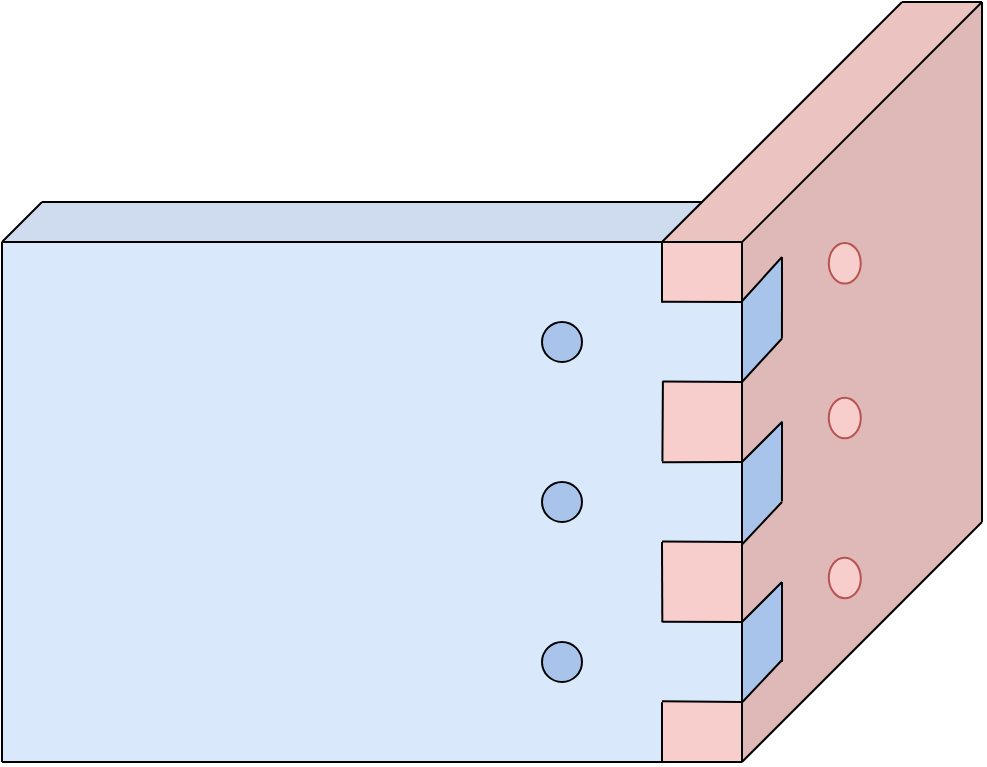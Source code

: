 <mxfile version="24.7.17" pages="3">
  <diagram name="Gesteckte Seiten" id="jSl-4Mq9sxYvDSC_SoyZ">
    <mxGraphModel dx="2037" dy="757" grid="1" gridSize="10" guides="1" tooltips="1" connect="1" arrows="1" fold="1" page="1" pageScale="1" pageWidth="1169" pageHeight="827" math="0" shadow="0">
      <root>
        <mxCell id="0" />
        <mxCell id="1" parent="0" />
        <mxCell id="Y5N6q6g7pHVYD4ZTRwSb-2" value="" style="shape=cube;whiteSpace=wrap;html=1;boundedLbl=1;backgroundOutline=1;darkOpacity=0.05;darkOpacity2=0.1;size=20;flipV=0;flipH=1;strokeColor=none;fillColor=#dae8fc;" vertex="1" parent="1">
          <mxGeometry x="200" y="200" width="360" height="280" as="geometry" />
        </mxCell>
        <mxCell id="Y5N6q6g7pHVYD4ZTRwSb-3" value="" style="shape=cube;whiteSpace=wrap;html=1;boundedLbl=1;backgroundOutline=1;darkOpacity=0.05;darkOpacity2=0.1;size=120;flipV=0;flipH=1;strokeColor=none;fillColor=#f8cecc;" vertex="1" parent="1">
          <mxGeometry x="530" y="100" width="160" height="380" as="geometry" />
        </mxCell>
        <mxCell id="Y5N6q6g7pHVYD4ZTRwSb-4" value="" style="rounded=0;whiteSpace=wrap;html=1;fillColor=#dae8fc;strokeColor=none;" vertex="1" parent="1">
          <mxGeometry x="520" y="250" width="50" height="40" as="geometry" />
        </mxCell>
        <mxCell id="Y5N6q6g7pHVYD4ZTRwSb-5" value="" style="rounded=0;whiteSpace=wrap;html=1;fillColor=#dae8fc;strokeColor=none;" vertex="1" parent="1">
          <mxGeometry x="520" y="330" width="50" height="40" as="geometry" />
        </mxCell>
        <mxCell id="Y5N6q6g7pHVYD4ZTRwSb-6" value="" style="rounded=0;whiteSpace=wrap;html=1;fillColor=#dae8fc;strokeColor=none;" vertex="1" parent="1">
          <mxGeometry x="520" y="410" width="50" height="40" as="geometry" />
        </mxCell>
        <mxCell id="Y5N6q6g7pHVYD4ZTRwSb-7" value="" style="shape=parallelogram;perimeter=parallelogramPerimeter;whiteSpace=wrap;html=1;fixedSize=1;size=22.5;rotation=-90;flipV=1;fillColor=#A9C4EB;strokeColor=none;" vertex="1" parent="1">
          <mxGeometry x="548.75" y="248.75" width="62.5" height="20" as="geometry" />
        </mxCell>
        <mxCell id="Y5N6q6g7pHVYD4ZTRwSb-8" value="" style="shape=parallelogram;perimeter=parallelogramPerimeter;whiteSpace=wrap;html=1;fixedSize=1;size=22.5;rotation=-90;flipV=1;fillColor=#A9C4EB;strokeColor=none;" vertex="1" parent="1">
          <mxGeometry x="548.75" y="330" width="62.5" height="20" as="geometry" />
        </mxCell>
        <mxCell id="Y5N6q6g7pHVYD4ZTRwSb-9" value="" style="shape=parallelogram;perimeter=parallelogramPerimeter;whiteSpace=wrap;html=1;fixedSize=1;size=22.5;rotation=-90;flipV=1;fillColor=#A9C4EB;strokeColor=none;" vertex="1" parent="1">
          <mxGeometry x="548.75" y="410" width="62.5" height="20" as="geometry" />
        </mxCell>
        <mxCell id="Y5N6q6g7pHVYD4ZTRwSb-11" value="" style="endArrow=none;html=1;rounded=0;entryX=0;entryY=0;entryDx=360;entryDy=20;entryPerimeter=0;exitX=1;exitY=1;exitDx=0;exitDy=0;exitPerimeter=0;" edge="1" parent="1" source="Y5N6q6g7pHVYD4ZTRwSb-2" target="Y5N6q6g7pHVYD4ZTRwSb-2">
          <mxGeometry width="50" height="50" relative="1" as="geometry">
            <mxPoint x="210" y="270" as="sourcePoint" />
            <mxPoint x="260" y="220" as="targetPoint" />
          </mxGeometry>
        </mxCell>
        <mxCell id="Y5N6q6g7pHVYD4ZTRwSb-12" value="" style="endArrow=none;html=1;rounded=0;entryX=0;entryY=0;entryDx=360;entryDy=20;entryPerimeter=0;exitX=0;exitY=0;exitDx=340;exitDy=0;exitPerimeter=0;" edge="1" parent="1" source="Y5N6q6g7pHVYD4ZTRwSb-2" target="Y5N6q6g7pHVYD4ZTRwSb-2">
          <mxGeometry width="50" height="50" relative="1" as="geometry">
            <mxPoint x="210" y="490" as="sourcePoint" />
            <mxPoint x="210" y="230" as="targetPoint" />
          </mxGeometry>
        </mxCell>
        <mxCell id="Y5N6q6g7pHVYD4ZTRwSb-13" value="" style="endArrow=none;html=1;rounded=0;exitX=0;exitY=0;exitDx=340;exitDy=0;exitPerimeter=0;" edge="1" parent="1" source="Y5N6q6g7pHVYD4ZTRwSb-2">
          <mxGeometry width="50" height="50" relative="1" as="geometry">
            <mxPoint x="230" y="210" as="sourcePoint" />
            <mxPoint x="550" y="200" as="targetPoint" />
          </mxGeometry>
        </mxCell>
        <mxCell id="Y5N6q6g7pHVYD4ZTRwSb-14" value="" style="endArrow=none;html=1;rounded=0;entryX=0;entryY=0;entryDx=160;entryDy=120;entryPerimeter=0;exitX=0;exitY=0;exitDx=40;exitDy=0;exitPerimeter=0;" edge="1" parent="1" source="Y5N6q6g7pHVYD4ZTRwSb-3" target="Y5N6q6g7pHVYD4ZTRwSb-3">
          <mxGeometry width="50" height="50" relative="1" as="geometry">
            <mxPoint x="230" y="210" as="sourcePoint" />
            <mxPoint x="566" y="210" as="targetPoint" />
          </mxGeometry>
        </mxCell>
        <mxCell id="Y5N6q6g7pHVYD4ZTRwSb-15" value="" style="endArrow=none;html=1;rounded=0;entryX=0;entryY=0;entryDx=0;entryDy=0;entryPerimeter=0;exitX=0;exitY=0;exitDx=40;exitDy=0;exitPerimeter=0;" edge="1" parent="1" source="Y5N6q6g7pHVYD4ZTRwSb-3" target="Y5N6q6g7pHVYD4ZTRwSb-3">
          <mxGeometry width="50" height="50" relative="1" as="geometry">
            <mxPoint x="660" y="110" as="sourcePoint" />
            <mxPoint x="540" y="230" as="targetPoint" />
          </mxGeometry>
        </mxCell>
        <mxCell id="Y5N6q6g7pHVYD4ZTRwSb-16" value="" style="endArrow=none;html=1;rounded=0;entryX=0;entryY=0;entryDx=0;entryDy=0;entryPerimeter=0;exitX=0;exitY=0;exitDx=0;exitDy=260;exitPerimeter=0;" edge="1" parent="1" source="Y5N6q6g7pHVYD4ZTRwSb-3" target="Y5N6q6g7pHVYD4ZTRwSb-3">
          <mxGeometry width="50" height="50" relative="1" as="geometry">
            <mxPoint x="660" y="110" as="sourcePoint" />
            <mxPoint x="700" y="110" as="targetPoint" />
          </mxGeometry>
        </mxCell>
        <mxCell id="Y5N6q6g7pHVYD4ZTRwSb-17" value="" style="endArrow=none;html=1;rounded=0;entryX=0;entryY=0;entryDx=120;entryDy=380;entryPerimeter=0;exitX=0;exitY=0;exitDx=0;exitDy=260;exitPerimeter=0;" edge="1" parent="1" source="Y5N6q6g7pHVYD4ZTRwSb-3" target="Y5N6q6g7pHVYD4ZTRwSb-3">
          <mxGeometry width="50" height="50" relative="1" as="geometry">
            <mxPoint x="700" y="370" as="sourcePoint" />
            <mxPoint x="700" y="110" as="targetPoint" />
          </mxGeometry>
        </mxCell>
        <mxCell id="Y5N6q6g7pHVYD4ZTRwSb-18" value="" style="endArrow=none;html=1;rounded=0;entryX=0;entryY=0;entryDx=120;entryDy=380;entryPerimeter=0;" edge="1" parent="1" target="Y5N6q6g7pHVYD4ZTRwSb-3">
          <mxGeometry width="50" height="50" relative="1" as="geometry">
            <mxPoint x="200" y="480" as="sourcePoint" />
            <mxPoint x="580" y="490" as="targetPoint" />
          </mxGeometry>
        </mxCell>
        <mxCell id="Y5N6q6g7pHVYD4ZTRwSb-19" value="" style="endArrow=none;html=1;rounded=0;exitX=0.75;exitY=0.316;exitDx=0;exitDy=0;exitPerimeter=0;" edge="1" parent="1" source="Y5N6q6g7pHVYD4ZTRwSb-3">
          <mxGeometry width="50" height="50" relative="1" as="geometry">
            <mxPoint x="700" y="370" as="sourcePoint" />
            <mxPoint x="690" y="100" as="targetPoint" />
          </mxGeometry>
        </mxCell>
        <mxCell id="Y5N6q6g7pHVYD4ZTRwSb-20" value="" style="endArrow=none;html=1;rounded=0;exitX=0;exitY=0;exitDx=360;exitDy=20;exitPerimeter=0;" edge="1" parent="1" source="Y5N6q6g7pHVYD4ZTRwSb-2">
          <mxGeometry width="50" height="50" relative="1" as="geometry">
            <mxPoint x="580" y="230" as="sourcePoint" />
            <mxPoint x="570" y="220" as="targetPoint" />
          </mxGeometry>
        </mxCell>
        <mxCell id="Y5N6q6g7pHVYD4ZTRwSb-21" value="" style="endArrow=none;html=1;rounded=0;entryX=0;entryY=0;entryDx=120;entryDy=380;entryPerimeter=0;" edge="1" parent="1" target="Y5N6q6g7pHVYD4ZTRwSb-3">
          <mxGeometry width="50" height="50" relative="1" as="geometry">
            <mxPoint x="570" y="220" as="sourcePoint" />
            <mxPoint x="700" y="110" as="targetPoint" />
          </mxGeometry>
        </mxCell>
        <mxCell id="Y5N6q6g7pHVYD4ZTRwSb-22" value="" style="endArrow=none;html=1;rounded=0;entryX=0.2;entryY=0.005;entryDx=0;entryDy=0;entryPerimeter=0;exitX=0;exitY=0;exitDx=160;exitDy=120;exitPerimeter=0;" edge="1" parent="1" source="Y5N6q6g7pHVYD4ZTRwSb-3" target="Y5N6q6g7pHVYD4ZTRwSb-4">
          <mxGeometry width="50" height="50" relative="1" as="geometry">
            <mxPoint x="580" y="230" as="sourcePoint" />
            <mxPoint x="580" y="490" as="targetPoint" />
          </mxGeometry>
        </mxCell>
        <mxCell id="Y5N6q6g7pHVYD4ZTRwSb-23" value="" style="endArrow=none;html=1;rounded=0;entryX=0.209;entryY=0.991;entryDx=0;entryDy=0;exitX=0.204;exitY=-0.009;exitDx=0;exitDy=0;exitPerimeter=0;entryPerimeter=0;" edge="1" parent="1" source="Y5N6q6g7pHVYD4ZTRwSb-5" target="Y5N6q6g7pHVYD4ZTRwSb-4">
          <mxGeometry width="50" height="50" relative="1" as="geometry">
            <mxPoint x="540" y="230" as="sourcePoint" />
            <mxPoint x="540" y="260" as="targetPoint" />
          </mxGeometry>
        </mxCell>
        <mxCell id="Y5N6q6g7pHVYD4ZTRwSb-24" value="" style="endArrow=none;html=1;rounded=0;entryX=0.999;entryY=0.816;entryDx=0;entryDy=0;entryPerimeter=0;" edge="1" parent="1" target="Y5N6q6g7pHVYD4ZTRwSb-3">
          <mxGeometry width="50" height="50" relative="1" as="geometry">
            <mxPoint x="530" y="370" as="sourcePoint" />
            <mxPoint x="540" y="300" as="targetPoint" />
          </mxGeometry>
        </mxCell>
        <mxCell id="Y5N6q6g7pHVYD4ZTRwSb-25" value="" style="endArrow=none;html=1;rounded=0;exitX=0.2;exitY=1.003;exitDx=0;exitDy=0;exitPerimeter=0;" edge="1" parent="1" source="Y5N6q6g7pHVYD4ZTRwSb-6">
          <mxGeometry width="50" height="50" relative="1" as="geometry">
            <mxPoint x="540" y="380" as="sourcePoint" />
            <mxPoint x="530" y="480" as="targetPoint" />
          </mxGeometry>
        </mxCell>
        <mxCell id="Y5N6q6g7pHVYD4ZTRwSb-26" value="" style="endArrow=none;html=1;rounded=0;exitX=1;exitY=0.92;exitDx=0;exitDy=0;exitPerimeter=0;" edge="1" parent="1" source="Y5N6q6g7pHVYD4ZTRwSb-3">
          <mxGeometry width="50" height="50" relative="1" as="geometry">
            <mxPoint x="540" y="460" as="sourcePoint" />
            <mxPoint x="570" y="450" as="targetPoint" />
          </mxGeometry>
        </mxCell>
        <mxCell id="Y5N6q6g7pHVYD4ZTRwSb-27" value="" style="endArrow=none;html=1;rounded=0;exitX=0.204;exitY=-0.003;exitDx=0;exitDy=0;exitPerimeter=0;" edge="1" parent="1" source="Y5N6q6g7pHVYD4ZTRwSb-6">
          <mxGeometry width="50" height="50" relative="1" as="geometry">
            <mxPoint x="540" y="460" as="sourcePoint" />
            <mxPoint x="570" y="410" as="targetPoint" />
          </mxGeometry>
        </mxCell>
        <mxCell id="Y5N6q6g7pHVYD4ZTRwSb-28" value="" style="endArrow=none;html=1;rounded=0;exitX=1;exitY=0.71;exitDx=0;exitDy=0;exitPerimeter=0;" edge="1" parent="1" source="Y5N6q6g7pHVYD4ZTRwSb-3">
          <mxGeometry width="50" height="50" relative="1" as="geometry">
            <mxPoint x="540" y="420" as="sourcePoint" />
            <mxPoint x="570" y="370" as="targetPoint" />
          </mxGeometry>
        </mxCell>
        <mxCell id="Y5N6q6g7pHVYD4ZTRwSb-29" value="" style="endArrow=none;html=1;rounded=0;exitX=1;exitY=0.603;exitDx=0;exitDy=0;exitPerimeter=0;" edge="1" parent="1">
          <mxGeometry width="50" height="50" relative="1" as="geometry">
            <mxPoint x="530" y="330.14" as="sourcePoint" />
            <mxPoint x="570" y="330" as="targetPoint" />
          </mxGeometry>
        </mxCell>
        <mxCell id="Y5N6q6g7pHVYD4ZTRwSb-31" value="" style="endArrow=none;html=1;rounded=0;exitX=0.196;exitY=-0.002;exitDx=0;exitDy=0;exitPerimeter=0;entryX=0.641;entryY=0.994;entryDx=0;entryDy=0;entryPerimeter=0;" edge="1" parent="1" source="Y5N6q6g7pHVYD4ZTRwSb-4" target="Y5N6q6g7pHVYD4ZTRwSb-7">
          <mxGeometry width="50" height="50" relative="1" as="geometry">
            <mxPoint x="540" y="299" as="sourcePoint" />
            <mxPoint x="580" y="300" as="targetPoint" />
          </mxGeometry>
        </mxCell>
        <mxCell id="Y5N6q6g7pHVYD4ZTRwSb-32" value="" style="endArrow=none;html=1;rounded=0;exitX=0.206;exitY=0.994;exitDx=0;exitDy=0;exitPerimeter=0;entryX=1;entryY=1;entryDx=0;entryDy=0;" edge="1" parent="1" source="Y5N6q6g7pHVYD4ZTRwSb-4" target="Y5N6q6g7pHVYD4ZTRwSb-4">
          <mxGeometry width="50" height="50" relative="1" as="geometry">
            <mxPoint x="540" y="260" as="sourcePoint" />
            <mxPoint x="580" y="260" as="targetPoint" />
          </mxGeometry>
        </mxCell>
        <mxCell id="Y5N6q6g7pHVYD4ZTRwSb-33" value="" style="endArrow=none;html=1;rounded=0;exitX=0.348;exitY=0.001;exitDx=0;exitDy=0;exitPerimeter=0;entryX=1;entryY=1;entryDx=0;entryDy=0;" edge="1" parent="1" source="Y5N6q6g7pHVYD4ZTRwSb-7" target="Y5N6q6g7pHVYD4ZTRwSb-7">
          <mxGeometry width="50" height="50" relative="1" as="geometry">
            <mxPoint x="540" y="260" as="sourcePoint" />
            <mxPoint x="580" y="260" as="targetPoint" />
          </mxGeometry>
        </mxCell>
        <mxCell id="Y5N6q6g7pHVYD4ZTRwSb-34" value="" style="endArrow=none;html=1;rounded=0;exitX=1;exitY=1;exitDx=0;exitDy=0;entryX=0.36;entryY=0.001;entryDx=0;entryDy=0;entryPerimeter=0;" edge="1" parent="1">
          <mxGeometry width="50" height="50" relative="1" as="geometry">
            <mxPoint x="590" y="309.75" as="sourcePoint" />
            <mxPoint x="589.98" y="349.75" as="targetPoint" />
          </mxGeometry>
        </mxCell>
        <mxCell id="Y5N6q6g7pHVYD4ZTRwSb-35" value="" style="endArrow=none;html=1;rounded=0;" edge="1" parent="1">
          <mxGeometry width="50" height="50" relative="1" as="geometry">
            <mxPoint x="590" y="430" as="sourcePoint" />
            <mxPoint x="590" y="390" as="targetPoint" />
          </mxGeometry>
        </mxCell>
        <mxCell id="Y5N6q6g7pHVYD4ZTRwSb-36" value="" style="endArrow=none;html=1;rounded=0;exitX=0.348;exitY=0.001;exitDx=0;exitDy=0;exitPerimeter=0;entryX=0;entryY=0;entryDx=0;entryDy=0;" edge="1" parent="1" source="Y5N6q6g7pHVYD4ZTRwSb-7" target="Y5N6q6g7pHVYD4ZTRwSb-7">
          <mxGeometry width="50" height="50" relative="1" as="geometry">
            <mxPoint x="600" y="278" as="sourcePoint" />
            <mxPoint x="600" y="238" as="targetPoint" />
          </mxGeometry>
        </mxCell>
        <mxCell id="Y5N6q6g7pHVYD4ZTRwSb-37" value="" style="endArrow=none;html=1;rounded=0;exitX=1;exitY=1;exitDx=0;exitDy=0;entryX=0.646;entryY=1.001;entryDx=0;entryDy=0;entryPerimeter=0;" edge="1" parent="1" source="Y5N6q6g7pHVYD4ZTRwSb-7" target="Y5N6q6g7pHVYD4ZTRwSb-7">
          <mxGeometry width="50" height="50" relative="1" as="geometry">
            <mxPoint x="600" y="278" as="sourcePoint" />
            <mxPoint x="580" y="300" as="targetPoint" />
          </mxGeometry>
        </mxCell>
        <mxCell id="Y5N6q6g7pHVYD4ZTRwSb-38" value="" style="endArrow=none;html=1;rounded=0;" edge="1" parent="1">
          <mxGeometry width="50" height="50" relative="1" as="geometry">
            <mxPoint x="590" y="310" as="sourcePoint" />
            <mxPoint x="570" y="330" as="targetPoint" />
          </mxGeometry>
        </mxCell>
        <mxCell id="Y5N6q6g7pHVYD4ZTRwSb-39" value="" style="endArrow=none;html=1;rounded=0;entryX=0;entryY=0;entryDx=0;entryDy=0;" edge="1" parent="1" target="Y5N6q6g7pHVYD4ZTRwSb-8">
          <mxGeometry width="50" height="50" relative="1" as="geometry">
            <mxPoint x="590" y="350" as="sourcePoint" />
            <mxPoint x="580" y="340" as="targetPoint" />
          </mxGeometry>
        </mxCell>
        <mxCell id="Y5N6q6g7pHVYD4ZTRwSb-40" value="" style="endArrow=none;html=1;rounded=0;" edge="1" parent="1">
          <mxGeometry width="50" height="50" relative="1" as="geometry">
            <mxPoint x="590" y="390" as="sourcePoint" />
            <mxPoint x="570" y="410" as="targetPoint" />
          </mxGeometry>
        </mxCell>
        <mxCell id="Y5N6q6g7pHVYD4ZTRwSb-41" value="" style="endArrow=none;html=1;rounded=0;entryX=0;entryY=0;entryDx=0;entryDy=0;" edge="1" parent="1">
          <mxGeometry width="50" height="50" relative="1" as="geometry">
            <mxPoint x="590" y="429" as="sourcePoint" />
            <mxPoint x="570" y="450.25" as="targetPoint" />
          </mxGeometry>
        </mxCell>
        <mxCell id="Y5N6q6g7pHVYD4ZTRwSb-42" value="" style="ellipse;whiteSpace=wrap;html=1;fillColor=#A9C4EB;strokeColor=#000000;" vertex="1" parent="1">
          <mxGeometry x="470" y="260" width="20" height="20" as="geometry" />
        </mxCell>
        <mxCell id="Y5N6q6g7pHVYD4ZTRwSb-43" value="" style="ellipse;whiteSpace=wrap;html=1;fillColor=#A9C4EB;strokeColor=#000000;" vertex="1" parent="1">
          <mxGeometry x="470" y="420" width="20" height="20" as="geometry" />
        </mxCell>
        <mxCell id="Y5N6q6g7pHVYD4ZTRwSb-44" value="" style="ellipse;whiteSpace=wrap;html=1;fillColor=#A9C4EB;strokeColor=#000000;" vertex="1" parent="1">
          <mxGeometry x="470" y="340" width="20" height="20" as="geometry" />
        </mxCell>
        <mxCell id="Y5N6q6g7pHVYD4ZTRwSb-45" value="" style="ellipse;whiteSpace=wrap;html=1;rotation=-90;fillColor=#f8cecc;strokeColor=#b85450;" vertex="1" parent="1">
          <mxGeometry x="611.25" y="222.66" width="20.29" height="16" as="geometry" />
        </mxCell>
        <mxCell id="Y5N6q6g7pHVYD4ZTRwSb-46" value="" style="ellipse;whiteSpace=wrap;html=1;rotation=-90;fillColor=#f8cecc;strokeColor=#b85450;" vertex="1" parent="1">
          <mxGeometry x="611.25" y="300" width="20.29" height="16" as="geometry" />
        </mxCell>
        <mxCell id="Y5N6q6g7pHVYD4ZTRwSb-47" value="" style="ellipse;whiteSpace=wrap;html=1;rotation=-92;fillColor=#f8cecc;strokeColor=#b85450;" vertex="1" parent="1">
          <mxGeometry x="611.25" y="380" width="20.29" height="16" as="geometry" />
        </mxCell>
      </root>
    </mxGraphModel>
  </diagram>
  <diagram id="JBnZmfILMe1Z6b-gvCDr" name="Positionierter Winkel">
    <mxGraphModel dx="2462" dy="915" grid="1" gridSize="10" guides="1" tooltips="1" connect="1" arrows="1" fold="1" page="1" pageScale="1" pageWidth="1169" pageHeight="827" math="0" shadow="0">
      <root>
        <mxCell id="0" />
        <mxCell id="1" parent="0" />
        <mxCell id="mU_clufZQW-tgFeg3apf-1" value="" style="shape=cube;whiteSpace=wrap;html=1;boundedLbl=1;backgroundOutline=1;darkOpacity=0.05;darkOpacity2=0.1;size=20;flipV=0;flipH=1;strokeColor=none;fillColor=#dae8fc;" vertex="1" parent="1">
          <mxGeometry x="200" y="200" width="360" height="280" as="geometry" />
        </mxCell>
        <mxCell id="mU_clufZQW-tgFeg3apf-2" value="" style="shape=cube;whiteSpace=wrap;html=1;boundedLbl=1;backgroundOutline=1;darkOpacity=0.05;darkOpacity2=0.1;size=120;flipV=0;flipH=1;strokeColor=none;fillColor=#f8cecc;" vertex="1" parent="1">
          <mxGeometry x="530" y="100" width="160" height="380" as="geometry" />
        </mxCell>
        <mxCell id="mU_clufZQW-tgFeg3apf-9" value="" style="endArrow=none;html=1;rounded=0;entryX=0;entryY=0;entryDx=360;entryDy=20;entryPerimeter=0;exitX=1;exitY=1;exitDx=0;exitDy=0;exitPerimeter=0;" edge="1" parent="1" source="mU_clufZQW-tgFeg3apf-1" target="mU_clufZQW-tgFeg3apf-1">
          <mxGeometry width="50" height="50" relative="1" as="geometry">
            <mxPoint x="210" y="270" as="sourcePoint" />
            <mxPoint x="260" y="220" as="targetPoint" />
          </mxGeometry>
        </mxCell>
        <mxCell id="mU_clufZQW-tgFeg3apf-10" value="" style="endArrow=none;html=1;rounded=0;entryX=0;entryY=0;entryDx=360;entryDy=20;entryPerimeter=0;exitX=0;exitY=0;exitDx=340;exitDy=0;exitPerimeter=0;" edge="1" parent="1" source="mU_clufZQW-tgFeg3apf-1" target="mU_clufZQW-tgFeg3apf-1">
          <mxGeometry width="50" height="50" relative="1" as="geometry">
            <mxPoint x="210" y="490" as="sourcePoint" />
            <mxPoint x="210" y="230" as="targetPoint" />
          </mxGeometry>
        </mxCell>
        <mxCell id="mU_clufZQW-tgFeg3apf-11" value="" style="endArrow=none;html=1;rounded=0;exitX=0;exitY=0;exitDx=340;exitDy=0;exitPerimeter=0;" edge="1" parent="1" source="mU_clufZQW-tgFeg3apf-1">
          <mxGeometry width="50" height="50" relative="1" as="geometry">
            <mxPoint x="230" y="210" as="sourcePoint" />
            <mxPoint x="550" y="200" as="targetPoint" />
          </mxGeometry>
        </mxCell>
        <mxCell id="mU_clufZQW-tgFeg3apf-12" value="" style="endArrow=none;html=1;rounded=0;entryX=0;entryY=0;entryDx=160;entryDy=120;entryPerimeter=0;exitX=0;exitY=0;exitDx=40;exitDy=0;exitPerimeter=0;" edge="1" parent="1" source="mU_clufZQW-tgFeg3apf-2" target="mU_clufZQW-tgFeg3apf-2">
          <mxGeometry width="50" height="50" relative="1" as="geometry">
            <mxPoint x="230" y="210" as="sourcePoint" />
            <mxPoint x="566" y="210" as="targetPoint" />
          </mxGeometry>
        </mxCell>
        <mxCell id="mU_clufZQW-tgFeg3apf-13" value="" style="endArrow=none;html=1;rounded=0;entryX=0;entryY=0;entryDx=0;entryDy=0;entryPerimeter=0;exitX=0;exitY=0;exitDx=40;exitDy=0;exitPerimeter=0;" edge="1" parent="1" source="mU_clufZQW-tgFeg3apf-2" target="mU_clufZQW-tgFeg3apf-2">
          <mxGeometry width="50" height="50" relative="1" as="geometry">
            <mxPoint x="660" y="110" as="sourcePoint" />
            <mxPoint x="540" y="230" as="targetPoint" />
          </mxGeometry>
        </mxCell>
        <mxCell id="mU_clufZQW-tgFeg3apf-15" value="" style="endArrow=none;html=1;rounded=0;entryX=0;entryY=0;entryDx=120;entryDy=380;entryPerimeter=0;exitX=0;exitY=0;exitDx=0;exitDy=260;exitPerimeter=0;" edge="1" parent="1" source="mU_clufZQW-tgFeg3apf-2" target="mU_clufZQW-tgFeg3apf-2">
          <mxGeometry width="50" height="50" relative="1" as="geometry">
            <mxPoint x="700" y="370" as="sourcePoint" />
            <mxPoint x="700" y="110" as="targetPoint" />
          </mxGeometry>
        </mxCell>
        <mxCell id="mU_clufZQW-tgFeg3apf-16" value="" style="endArrow=none;html=1;rounded=0;entryX=0;entryY=0;entryDx=120;entryDy=380;entryPerimeter=0;" edge="1" parent="1" target="mU_clufZQW-tgFeg3apf-2">
          <mxGeometry width="50" height="50" relative="1" as="geometry">
            <mxPoint x="200" y="480" as="sourcePoint" />
            <mxPoint x="580" y="490" as="targetPoint" />
          </mxGeometry>
        </mxCell>
        <mxCell id="mU_clufZQW-tgFeg3apf-47" value="" style="shape=cube;whiteSpace=wrap;html=1;boundedLbl=1;backgroundOutline=1;darkOpacity=0.05;darkOpacity2=0.1;size=60;flipV=0;flipH=1;strokeColor=none;fillColor=#f5f5f5;fontColor=#333333;" vertex="1" parent="1">
          <mxGeometry x="569" y="162" width="80" height="319" as="geometry" />
        </mxCell>
        <mxCell id="mU_clufZQW-tgFeg3apf-46" value="" style="shape=cube;whiteSpace=wrap;html=1;boundedLbl=1;backgroundOutline=1;darkOpacity=0.05;darkOpacity2=0.1;size=10;flipV=0;flipH=1;strokeColor=none;fillColor=#f5f5f5;fontColor=#333333;" vertex="1" parent="1">
          <mxGeometry x="440" y="220" width="150" height="270" as="geometry" />
        </mxCell>
        <mxCell id="mU_clufZQW-tgFeg3apf-49" value="" style="endArrow=none;html=1;rounded=0;exitX=0;exitY=0;exitDx=0;exitDy=260;exitPerimeter=0;" edge="1" parent="1" source="mU_clufZQW-tgFeg3apf-2">
          <mxGeometry width="50" height="50" relative="1" as="geometry">
            <mxPoint x="580" y="230" as="sourcePoint" />
            <mxPoint x="690" y="100" as="targetPoint" />
          </mxGeometry>
        </mxCell>
        <mxCell id="mU_clufZQW-tgFeg3apf-17" value="" style="endArrow=none;html=1;rounded=0;exitX=0.75;exitY=0.316;exitDx=0;exitDy=0;exitPerimeter=0;" edge="1" parent="1" source="mU_clufZQW-tgFeg3apf-2">
          <mxGeometry width="50" height="50" relative="1" as="geometry">
            <mxPoint x="700" y="370" as="sourcePoint" />
            <mxPoint x="690" y="100" as="targetPoint" />
          </mxGeometry>
        </mxCell>
        <mxCell id="mU_clufZQW-tgFeg3apf-18" value="" style="endArrow=none;html=1;rounded=0;exitX=0;exitY=0;exitDx=360;exitDy=20;exitPerimeter=0;" edge="1" parent="1" source="mU_clufZQW-tgFeg3apf-1">
          <mxGeometry width="50" height="50" relative="1" as="geometry">
            <mxPoint x="580" y="230" as="sourcePoint" />
            <mxPoint x="570" y="220" as="targetPoint" />
          </mxGeometry>
        </mxCell>
        <mxCell id="mU_clufZQW-tgFeg3apf-50" value="" style="endArrow=none;html=1;rounded=0;entryX=0;entryY=0;entryDx=150;entryDy=10;entryPerimeter=0;" edge="1" parent="1" target="mU_clufZQW-tgFeg3apf-46">
          <mxGeometry width="50" height="50" relative="1" as="geometry">
            <mxPoint x="450" y="220" as="sourcePoint" />
            <mxPoint x="810" y="270" as="targetPoint" />
          </mxGeometry>
        </mxCell>
        <mxCell id="mU_clufZQW-tgFeg3apf-51" value="" style="endArrow=none;html=1;rounded=0;entryX=0;entryY=0;entryDx=150;entryDy=10;entryPerimeter=0;exitX=0.067;exitY=0.037;exitDx=0;exitDy=0;exitPerimeter=0;" edge="1" parent="1" source="mU_clufZQW-tgFeg3apf-46" target="mU_clufZQW-tgFeg3apf-46">
          <mxGeometry width="50" height="50" relative="1" as="geometry">
            <mxPoint x="340" y="290" as="sourcePoint" />
            <mxPoint x="390" y="240" as="targetPoint" />
          </mxGeometry>
        </mxCell>
        <mxCell id="mU_clufZQW-tgFeg3apf-52" value="" style="endArrow=none;html=1;rounded=0;entryX=0;entryY=0;entryDx=0;entryDy=0;entryPerimeter=0;" edge="1" parent="1" target="mU_clufZQW-tgFeg3apf-47">
          <mxGeometry width="50" height="50" relative="1" as="geometry">
            <mxPoint x="580" y="230" as="sourcePoint" />
            <mxPoint x="450" y="240" as="targetPoint" />
          </mxGeometry>
        </mxCell>
        <mxCell id="mU_clufZQW-tgFeg3apf-53" value="" style="endArrow=none;html=1;rounded=0;entryX=0;entryY=0;entryDx=10;entryDy=270;entryPerimeter=0;" edge="1" parent="1" target="mU_clufZQW-tgFeg3apf-46">
          <mxGeometry width="50" height="50" relative="1" as="geometry">
            <mxPoint x="580" y="230" as="sourcePoint" />
            <mxPoint x="659" y="172" as="targetPoint" />
          </mxGeometry>
        </mxCell>
        <mxCell id="mU_clufZQW-tgFeg3apf-54" value="" style="endArrow=none;html=1;rounded=0;entryX=0;entryY=0;entryDx=10;entryDy=270;entryPerimeter=0;exitX=0;exitY=0;exitDx=0;exitDy=259;exitPerimeter=0;" edge="1" parent="1" source="mU_clufZQW-tgFeg3apf-47" target="mU_clufZQW-tgFeg3apf-46">
          <mxGeometry width="50" height="50" relative="1" as="geometry">
            <mxPoint x="590" y="240" as="sourcePoint" />
            <mxPoint x="590" y="500" as="targetPoint" />
          </mxGeometry>
        </mxCell>
        <mxCell id="mU_clufZQW-tgFeg3apf-55" value="" style="endArrow=none;html=1;rounded=0;exitX=1;exitY=1;exitDx=0;exitDy=0;exitPerimeter=0;" edge="1" parent="1" source="mU_clufZQW-tgFeg3apf-46">
          <mxGeometry width="50" height="50" relative="1" as="geometry">
            <mxPoint x="659" y="431" as="sourcePoint" />
            <mxPoint x="580" y="490" as="targetPoint" />
          </mxGeometry>
        </mxCell>
        <mxCell id="mU_clufZQW-tgFeg3apf-56" value="" style="endArrow=none;html=1;rounded=0;" edge="1" parent="1">
          <mxGeometry width="50" height="50" relative="1" as="geometry">
            <mxPoint x="440" y="490" as="sourcePoint" />
            <mxPoint x="440" y="230" as="targetPoint" />
          </mxGeometry>
        </mxCell>
        <mxCell id="mU_clufZQW-tgFeg3apf-57" value="" style="endArrow=none;html=1;rounded=0;entryX=0;entryY=0;entryDx=0;entryDy=0;entryPerimeter=0;exitX=0;exitY=0;exitDx=0;exitDy=259;exitPerimeter=0;" edge="1" parent="1" source="mU_clufZQW-tgFeg3apf-47" target="mU_clufZQW-tgFeg3apf-47">
          <mxGeometry width="50" height="50" relative="1" as="geometry">
            <mxPoint x="450" y="500" as="sourcePoint" />
            <mxPoint x="450" y="240" as="targetPoint" />
          </mxGeometry>
        </mxCell>
        <mxCell id="mU_clufZQW-tgFeg3apf-58" value="" style="endArrow=none;html=1;rounded=0;exitX=0;exitY=0;exitDx=20;exitDy=0;exitPerimeter=0;" edge="1" parent="1">
          <mxGeometry width="50" height="50" relative="1" as="geometry">
            <mxPoint x="628" y="162" as="sourcePoint" />
            <mxPoint x="649" y="162" as="targetPoint" />
          </mxGeometry>
        </mxCell>
        <mxCell id="6Z53nYPMjG-BIs90VBa6-1" value="" style="ellipse;whiteSpace=wrap;html=1;fillColor=#DBDBDB;strokeColor=#000000;fontColor=#333333;" vertex="1" parent="1">
          <mxGeometry x="470" y="260" width="20" height="20" as="geometry" />
        </mxCell>
        <mxCell id="6Z53nYPMjG-BIs90VBa6-2" value="" style="ellipse;whiteSpace=wrap;html=1;fillColor=#DBDBDB;strokeColor=#000000;fontColor=#333333;" vertex="1" parent="1">
          <mxGeometry x="470" y="420" width="20" height="20" as="geometry" />
        </mxCell>
        <mxCell id="6Z53nYPMjG-BIs90VBa6-3" value="" style="ellipse;whiteSpace=wrap;html=1;fillColor=#DBDBDB;strokeColor=#000000;fontColor=#333333;" vertex="1" parent="1">
          <mxGeometry x="470" y="340" width="20" height="20" as="geometry" />
        </mxCell>
        <mxCell id="t6IMHM-ATB2C9KcSPoJy-1" value="" style="ellipse;whiteSpace=wrap;html=1;rotation=-90;fillColor=#DBDBDB;strokeColor=#000000;fontColor=#333333;" vertex="1" parent="1">
          <mxGeometry x="611.25" y="222.66" width="20.29" height="16" as="geometry" />
        </mxCell>
        <mxCell id="t6IMHM-ATB2C9KcSPoJy-2" value="" style="ellipse;whiteSpace=wrap;html=1;rotation=-90;fillColor=#DBDBDB;strokeColor=#000000;fontColor=#333333;" vertex="1" parent="1">
          <mxGeometry x="611.25" y="300" width="20.29" height="16" as="geometry" />
        </mxCell>
        <mxCell id="t6IMHM-ATB2C9KcSPoJy-3" value="" style="ellipse;whiteSpace=wrap;html=1;rotation=-92;fillColor=#DBDBDB;strokeColor=#000000;fontColor=#333333;" vertex="1" parent="1">
          <mxGeometry x="611.25" y="380" width="20.29" height="16" as="geometry" />
        </mxCell>
      </root>
    </mxGraphModel>
  </diagram>
  <diagram id="3OwraNCW7VGoFPPK1cvc" name="Befestigen">
    <mxGraphModel dx="1407" dy="523" grid="1" gridSize="10" guides="1" tooltips="1" connect="1" arrows="1" fold="1" page="1" pageScale="1" pageWidth="1169" pageHeight="827" math="0" shadow="0">
      <root>
        <mxCell id="0" />
        <mxCell id="1" parent="0" />
        <mxCell id="CK4vChBZH3AI8YnMd9D4-1" value="" style="shape=cube;whiteSpace=wrap;html=1;boundedLbl=1;backgroundOutline=1;darkOpacity=0.05;darkOpacity2=0.1;size=20;flipV=0;flipH=1;strokeColor=none;fillColor=#dae8fc;" vertex="1" parent="1">
          <mxGeometry x="200" y="200" width="360" height="280" as="geometry" />
        </mxCell>
        <mxCell id="CK4vChBZH3AI8YnMd9D4-2" value="" style="shape=cube;whiteSpace=wrap;html=1;boundedLbl=1;backgroundOutline=1;darkOpacity=0.05;darkOpacity2=0.1;size=120;flipV=0;flipH=1;strokeColor=none;fillColor=#f8cecc;" vertex="1" parent="1">
          <mxGeometry x="530" y="100" width="160" height="380" as="geometry" />
        </mxCell>
        <mxCell id="CK4vChBZH3AI8YnMd9D4-3" value="" style="endArrow=none;html=1;rounded=0;entryX=0;entryY=0;entryDx=360;entryDy=20;entryPerimeter=0;exitX=1;exitY=1;exitDx=0;exitDy=0;exitPerimeter=0;" edge="1" parent="1" source="CK4vChBZH3AI8YnMd9D4-1" target="CK4vChBZH3AI8YnMd9D4-1">
          <mxGeometry width="50" height="50" relative="1" as="geometry">
            <mxPoint x="210" y="270" as="sourcePoint" />
            <mxPoint x="260" y="220" as="targetPoint" />
          </mxGeometry>
        </mxCell>
        <mxCell id="CK4vChBZH3AI8YnMd9D4-4" value="" style="endArrow=none;html=1;rounded=0;entryX=0;entryY=0;entryDx=360;entryDy=20;entryPerimeter=0;exitX=0;exitY=0;exitDx=340;exitDy=0;exitPerimeter=0;" edge="1" parent="1" source="CK4vChBZH3AI8YnMd9D4-1" target="CK4vChBZH3AI8YnMd9D4-1">
          <mxGeometry width="50" height="50" relative="1" as="geometry">
            <mxPoint x="210" y="490" as="sourcePoint" />
            <mxPoint x="210" y="230" as="targetPoint" />
          </mxGeometry>
        </mxCell>
        <mxCell id="CK4vChBZH3AI8YnMd9D4-5" value="" style="endArrow=none;html=1;rounded=0;exitX=0;exitY=0;exitDx=340;exitDy=0;exitPerimeter=0;" edge="1" parent="1" source="CK4vChBZH3AI8YnMd9D4-1">
          <mxGeometry width="50" height="50" relative="1" as="geometry">
            <mxPoint x="230" y="210" as="sourcePoint" />
            <mxPoint x="550" y="200" as="targetPoint" />
          </mxGeometry>
        </mxCell>
        <mxCell id="CK4vChBZH3AI8YnMd9D4-6" value="" style="endArrow=none;html=1;rounded=0;entryX=0;entryY=0;entryDx=160;entryDy=120;entryPerimeter=0;exitX=0;exitY=0;exitDx=40;exitDy=0;exitPerimeter=0;" edge="1" parent="1" source="CK4vChBZH3AI8YnMd9D4-2" target="CK4vChBZH3AI8YnMd9D4-2">
          <mxGeometry width="50" height="50" relative="1" as="geometry">
            <mxPoint x="230" y="210" as="sourcePoint" />
            <mxPoint x="566" y="210" as="targetPoint" />
          </mxGeometry>
        </mxCell>
        <mxCell id="CK4vChBZH3AI8YnMd9D4-7" value="" style="endArrow=none;html=1;rounded=0;entryX=0;entryY=0;entryDx=0;entryDy=0;entryPerimeter=0;exitX=0;exitY=0;exitDx=40;exitDy=0;exitPerimeter=0;" edge="1" parent="1" source="CK4vChBZH3AI8YnMd9D4-2" target="CK4vChBZH3AI8YnMd9D4-2">
          <mxGeometry width="50" height="50" relative="1" as="geometry">
            <mxPoint x="660" y="110" as="sourcePoint" />
            <mxPoint x="540" y="230" as="targetPoint" />
          </mxGeometry>
        </mxCell>
        <mxCell id="CK4vChBZH3AI8YnMd9D4-8" value="" style="endArrow=none;html=1;rounded=0;entryX=0;entryY=0;entryDx=120;entryDy=380;entryPerimeter=0;exitX=0;exitY=0;exitDx=0;exitDy=260;exitPerimeter=0;" edge="1" parent="1" source="CK4vChBZH3AI8YnMd9D4-2" target="CK4vChBZH3AI8YnMd9D4-2">
          <mxGeometry width="50" height="50" relative="1" as="geometry">
            <mxPoint x="700" y="370" as="sourcePoint" />
            <mxPoint x="700" y="110" as="targetPoint" />
          </mxGeometry>
        </mxCell>
        <mxCell id="CK4vChBZH3AI8YnMd9D4-9" value="" style="endArrow=none;html=1;rounded=0;entryX=0;entryY=0;entryDx=120;entryDy=380;entryPerimeter=0;" edge="1" parent="1" target="CK4vChBZH3AI8YnMd9D4-2">
          <mxGeometry width="50" height="50" relative="1" as="geometry">
            <mxPoint x="200" y="480" as="sourcePoint" />
            <mxPoint x="580" y="490" as="targetPoint" />
          </mxGeometry>
        </mxCell>
        <mxCell id="CK4vChBZH3AI8YnMd9D4-10" value="" style="shape=cube;whiteSpace=wrap;html=1;boundedLbl=1;backgroundOutline=1;darkOpacity=0.05;darkOpacity2=0.1;size=60;flipV=0;flipH=1;strokeColor=none;fillColor=#f5f5f5;fontColor=#333333;" vertex="1" parent="1">
          <mxGeometry x="569" y="162" width="80" height="319" as="geometry" />
        </mxCell>
        <mxCell id="CK4vChBZH3AI8YnMd9D4-11" value="" style="shape=cube;whiteSpace=wrap;html=1;boundedLbl=1;backgroundOutline=1;darkOpacity=0.05;darkOpacity2=0.1;size=10;flipV=0;flipH=1;strokeColor=none;fillColor=#f5f5f5;fontColor=#333333;" vertex="1" parent="1">
          <mxGeometry x="440" y="220" width="150" height="270" as="geometry" />
        </mxCell>
        <mxCell id="CK4vChBZH3AI8YnMd9D4-12" value="" style="endArrow=none;html=1;rounded=0;exitX=0;exitY=0;exitDx=0;exitDy=260;exitPerimeter=0;" edge="1" parent="1" source="CK4vChBZH3AI8YnMd9D4-2">
          <mxGeometry width="50" height="50" relative="1" as="geometry">
            <mxPoint x="580" y="230" as="sourcePoint" />
            <mxPoint x="690" y="100" as="targetPoint" />
          </mxGeometry>
        </mxCell>
        <mxCell id="CK4vChBZH3AI8YnMd9D4-13" value="" style="endArrow=none;html=1;rounded=0;exitX=0.75;exitY=0.316;exitDx=0;exitDy=0;exitPerimeter=0;" edge="1" parent="1" source="CK4vChBZH3AI8YnMd9D4-2">
          <mxGeometry width="50" height="50" relative="1" as="geometry">
            <mxPoint x="700" y="370" as="sourcePoint" />
            <mxPoint x="690" y="100" as="targetPoint" />
          </mxGeometry>
        </mxCell>
        <mxCell id="CK4vChBZH3AI8YnMd9D4-14" value="" style="endArrow=none;html=1;rounded=0;exitX=0;exitY=0;exitDx=360;exitDy=20;exitPerimeter=0;" edge="1" parent="1" source="CK4vChBZH3AI8YnMd9D4-1">
          <mxGeometry width="50" height="50" relative="1" as="geometry">
            <mxPoint x="580" y="230" as="sourcePoint" />
            <mxPoint x="570" y="220" as="targetPoint" />
          </mxGeometry>
        </mxCell>
        <mxCell id="CK4vChBZH3AI8YnMd9D4-15" value="" style="endArrow=none;html=1;rounded=0;entryX=0;entryY=0;entryDx=150;entryDy=10;entryPerimeter=0;" edge="1" parent="1" target="CK4vChBZH3AI8YnMd9D4-11">
          <mxGeometry width="50" height="50" relative="1" as="geometry">
            <mxPoint x="450" y="220" as="sourcePoint" />
            <mxPoint x="810" y="270" as="targetPoint" />
          </mxGeometry>
        </mxCell>
        <mxCell id="CK4vChBZH3AI8YnMd9D4-16" value="" style="endArrow=none;html=1;rounded=0;entryX=0;entryY=0;entryDx=150;entryDy=10;entryPerimeter=0;exitX=0.067;exitY=0.037;exitDx=0;exitDy=0;exitPerimeter=0;" edge="1" parent="1" source="CK4vChBZH3AI8YnMd9D4-11" target="CK4vChBZH3AI8YnMd9D4-11">
          <mxGeometry width="50" height="50" relative="1" as="geometry">
            <mxPoint x="340" y="290" as="sourcePoint" />
            <mxPoint x="390" y="240" as="targetPoint" />
          </mxGeometry>
        </mxCell>
        <mxCell id="CK4vChBZH3AI8YnMd9D4-17" value="" style="endArrow=none;html=1;rounded=0;entryX=0;entryY=0;entryDx=0;entryDy=0;entryPerimeter=0;" edge="1" parent="1" target="CK4vChBZH3AI8YnMd9D4-10">
          <mxGeometry width="50" height="50" relative="1" as="geometry">
            <mxPoint x="580" y="230" as="sourcePoint" />
            <mxPoint x="450" y="240" as="targetPoint" />
          </mxGeometry>
        </mxCell>
        <mxCell id="CK4vChBZH3AI8YnMd9D4-18" value="" style="endArrow=none;html=1;rounded=0;entryX=0;entryY=0;entryDx=10;entryDy=270;entryPerimeter=0;" edge="1" parent="1" target="CK4vChBZH3AI8YnMd9D4-11">
          <mxGeometry width="50" height="50" relative="1" as="geometry">
            <mxPoint x="580" y="230" as="sourcePoint" />
            <mxPoint x="659" y="172" as="targetPoint" />
          </mxGeometry>
        </mxCell>
        <mxCell id="CK4vChBZH3AI8YnMd9D4-19" value="" style="endArrow=none;html=1;rounded=0;entryX=0;entryY=0;entryDx=10;entryDy=270;entryPerimeter=0;exitX=0;exitY=0;exitDx=0;exitDy=259;exitPerimeter=0;" edge="1" parent="1" source="CK4vChBZH3AI8YnMd9D4-10" target="CK4vChBZH3AI8YnMd9D4-11">
          <mxGeometry width="50" height="50" relative="1" as="geometry">
            <mxPoint x="590" y="240" as="sourcePoint" />
            <mxPoint x="590" y="500" as="targetPoint" />
          </mxGeometry>
        </mxCell>
        <mxCell id="CK4vChBZH3AI8YnMd9D4-20" value="" style="endArrow=none;html=1;rounded=0;exitX=1;exitY=1;exitDx=0;exitDy=0;exitPerimeter=0;" edge="1" parent="1" source="CK4vChBZH3AI8YnMd9D4-11">
          <mxGeometry width="50" height="50" relative="1" as="geometry">
            <mxPoint x="659" y="431" as="sourcePoint" />
            <mxPoint x="580" y="490" as="targetPoint" />
          </mxGeometry>
        </mxCell>
        <mxCell id="CK4vChBZH3AI8YnMd9D4-21" value="" style="endArrow=none;html=1;rounded=0;" edge="1" parent="1">
          <mxGeometry width="50" height="50" relative="1" as="geometry">
            <mxPoint x="440" y="490" as="sourcePoint" />
            <mxPoint x="440" y="230" as="targetPoint" />
          </mxGeometry>
        </mxCell>
        <mxCell id="CK4vChBZH3AI8YnMd9D4-22" value="" style="endArrow=none;html=1;rounded=0;entryX=0;entryY=0;entryDx=0;entryDy=0;entryPerimeter=0;exitX=0;exitY=0;exitDx=0;exitDy=259;exitPerimeter=0;" edge="1" parent="1" source="CK4vChBZH3AI8YnMd9D4-10" target="CK4vChBZH3AI8YnMd9D4-10">
          <mxGeometry width="50" height="50" relative="1" as="geometry">
            <mxPoint x="450" y="500" as="sourcePoint" />
            <mxPoint x="450" y="240" as="targetPoint" />
          </mxGeometry>
        </mxCell>
        <mxCell id="CK4vChBZH3AI8YnMd9D4-23" value="" style="endArrow=none;html=1;rounded=0;exitX=0;exitY=0;exitDx=20;exitDy=0;exitPerimeter=0;" edge="1" parent="1">
          <mxGeometry width="50" height="50" relative="1" as="geometry">
            <mxPoint x="628" y="162" as="sourcePoint" />
            <mxPoint x="649" y="162" as="targetPoint" />
          </mxGeometry>
        </mxCell>
        <mxCell id="CK4vChBZH3AI8YnMd9D4-24" value="" style="ellipse;whiteSpace=wrap;html=1;fillColor=#DBDBDB;strokeColor=#000000;fontColor=#333333;" vertex="1" parent="1">
          <mxGeometry x="470" y="260" width="20" height="20" as="geometry" />
        </mxCell>
        <mxCell id="CK4vChBZH3AI8YnMd9D4-25" value="" style="ellipse;whiteSpace=wrap;html=1;fillColor=#DBDBDB;strokeColor=#000000;fontColor=#333333;" vertex="1" parent="1">
          <mxGeometry x="470" y="420" width="20" height="20" as="geometry" />
        </mxCell>
        <mxCell id="CK4vChBZH3AI8YnMd9D4-26" value="" style="ellipse;whiteSpace=wrap;html=1;fillColor=#DBDBDB;strokeColor=#000000;fontColor=#333333;" vertex="1" parent="1">
          <mxGeometry x="470" y="340" width="20" height="20" as="geometry" />
        </mxCell>
        <mxCell id="CK4vChBZH3AI8YnMd9D4-27" value="" style="ellipse;whiteSpace=wrap;html=1;rotation=-90;fillColor=#DBDBDB;strokeColor=#000000;fontColor=#333333;" vertex="1" parent="1">
          <mxGeometry x="611.25" y="222.66" width="20.29" height="16" as="geometry" />
        </mxCell>
        <mxCell id="CK4vChBZH3AI8YnMd9D4-28" value="" style="ellipse;whiteSpace=wrap;html=1;rotation=-90;fillColor=#DBDBDB;strokeColor=#000000;fontColor=#333333;" vertex="1" parent="1">
          <mxGeometry x="611.25" y="300" width="20.29" height="16" as="geometry" />
        </mxCell>
        <mxCell id="CK4vChBZH3AI8YnMd9D4-29" value="" style="ellipse;whiteSpace=wrap;html=1;rotation=-90;fillColor=#DBDBDB;strokeColor=#000000;fontColor=#333333;" vertex="1" parent="1">
          <mxGeometry x="611.25" y="380" width="20.29" height="16" as="geometry" />
        </mxCell>
        <mxCell id="CK4vChBZH3AI8YnMd9D4-31" value="" style="endArrow=none;html=1;strokeWidth=1;rounded=0;dashed=1;" edge="1" parent="1">
          <mxGeometry width="50" height="50" relative="1" as="geometry">
            <mxPoint x="430" y="320" as="sourcePoint" />
            <mxPoint x="480" y="270" as="targetPoint" />
          </mxGeometry>
        </mxCell>
        <mxCell id="CK4vChBZH3AI8YnMd9D4-32" value="" style="endArrow=none;html=1;strokeWidth=1;rounded=0;dashed=1;" edge="1" parent="1">
          <mxGeometry width="50" height="50" relative="1" as="geometry">
            <mxPoint x="430" y="400" as="sourcePoint" />
            <mxPoint x="480" y="350" as="targetPoint" />
          </mxGeometry>
        </mxCell>
        <mxCell id="CK4vChBZH3AI8YnMd9D4-33" value="" style="endArrow=none;html=1;strokeWidth=1;rounded=0;dashed=1;" edge="1" parent="1">
          <mxGeometry width="50" height="50" relative="1" as="geometry">
            <mxPoint x="430" y="480" as="sourcePoint" />
            <mxPoint x="480" y="430" as="targetPoint" />
          </mxGeometry>
        </mxCell>
        <mxCell id="CK4vChBZH3AI8YnMd9D4-34" value="" style="endArrow=none;html=1;strokeWidth=1;rounded=0;dashed=1;" edge="1" parent="1">
          <mxGeometry width="50" height="50" relative="1" as="geometry">
            <mxPoint x="710" y="230" as="sourcePoint" />
            <mxPoint x="622" y="231" as="targetPoint" />
          </mxGeometry>
        </mxCell>
        <mxCell id="CK4vChBZH3AI8YnMd9D4-35" value="" style="endArrow=none;html=1;strokeWidth=1;rounded=0;dashed=1;" edge="1" parent="1">
          <mxGeometry width="50" height="50" relative="1" as="geometry">
            <mxPoint x="708" y="307.5" as="sourcePoint" />
            <mxPoint x="620" y="308.5" as="targetPoint" />
          </mxGeometry>
        </mxCell>
        <mxCell id="CK4vChBZH3AI8YnMd9D4-36" value="" style="endArrow=none;html=1;strokeWidth=1;rounded=0;dashed=1;" edge="1" parent="1">
          <mxGeometry width="50" height="50" relative="1" as="geometry">
            <mxPoint x="708" y="387.5" as="sourcePoint" />
            <mxPoint x="620" y="388.5" as="targetPoint" />
          </mxGeometry>
        </mxCell>
        <mxCell id="CK4vChBZH3AI8YnMd9D4-37" value="" style="strokeWidth=2;html=1;shape=mxgraph.flowchart.database;whiteSpace=wrap;rotation=-135;" vertex="1" parent="1">
          <mxGeometry x="400" y="310" width="20" height="60" as="geometry" />
        </mxCell>
        <mxCell id="CK4vChBZH3AI8YnMd9D4-38" value="" style="strokeWidth=2;html=1;shape=mxgraph.flowchart.database;whiteSpace=wrap;rotation=-135;" vertex="1" parent="1">
          <mxGeometry x="400" y="384" width="20" height="60" as="geometry" />
        </mxCell>
        <mxCell id="CK4vChBZH3AI8YnMd9D4-39" value="" style="strokeWidth=2;html=1;shape=mxgraph.flowchart.database;whiteSpace=wrap;rotation=-135;" vertex="1" parent="1">
          <mxGeometry x="400" y="470" width="20" height="60" as="geometry" />
        </mxCell>
        <mxCell id="CK4vChBZH3AI8YnMd9D4-40" value="" style="strokeWidth=2;html=1;shape=mxgraph.flowchart.database;whiteSpace=wrap;rotation=90;" vertex="1" parent="1">
          <mxGeometry x="720" y="210.66" width="20" height="40" as="geometry" />
        </mxCell>
        <mxCell id="qkqrFxB83UTVHHMFQWLC-1" value="" style="strokeWidth=2;html=1;shape=mxgraph.flowchart.database;whiteSpace=wrap;rotation=90;strokeColor=none;fillColor=#FCFCFC;fontColor=#333333;" vertex="1" parent="1">
          <mxGeometry x="740" y="210.66" width="20" height="40" as="geometry" />
        </mxCell>
        <mxCell id="qkqrFxB83UTVHHMFQWLC-4" value="" style="endArrow=none;html=1;rounded=0;strokeWidth=2;entryX=0;entryY=0.85;entryDx=0;entryDy=0;entryPerimeter=0;exitX=0;exitY=0.15;exitDx=0;exitDy=0;exitPerimeter=0;" edge="1" parent="1" source="qkqrFxB83UTVHHMFQWLC-1" target="CK4vChBZH3AI8YnMd9D4-40">
          <mxGeometry width="50" height="50" relative="1" as="geometry">
            <mxPoint x="710" y="270" as="sourcePoint" />
            <mxPoint x="760" y="220" as="targetPoint" />
          </mxGeometry>
        </mxCell>
        <mxCell id="qkqrFxB83UTVHHMFQWLC-5" value="" style="endArrow=none;html=1;rounded=0;strokeWidth=2;entryX=1;entryY=0.85;entryDx=0;entryDy=0;entryPerimeter=0;exitX=1;exitY=0.15;exitDx=0;exitDy=0;exitPerimeter=0;" edge="1" parent="1" source="qkqrFxB83UTVHHMFQWLC-1" target="CK4vChBZH3AI8YnMd9D4-40">
          <mxGeometry width="50" height="50" relative="1" as="geometry">
            <mxPoint x="774" y="231" as="sourcePoint" />
            <mxPoint x="726" y="231" as="targetPoint" />
          </mxGeometry>
        </mxCell>
        <mxCell id="qkqrFxB83UTVHHMFQWLC-8" value="" style="ellipse;whiteSpace=wrap;html=1;rotation=90;strokeWidth=2;" vertex="1" parent="1">
          <mxGeometry x="754" y="223.91" width="20" height="13.5" as="geometry" />
        </mxCell>
        <mxCell id="qkqrFxB83UTVHHMFQWLC-9" value="" style="strokeWidth=2;html=1;shape=mxgraph.flowchart.database;whiteSpace=wrap;rotation=90;" vertex="1" parent="1">
          <mxGeometry x="720" y="288" width="20" height="40" as="geometry" />
        </mxCell>
        <mxCell id="qkqrFxB83UTVHHMFQWLC-10" value="" style="strokeWidth=2;html=1;shape=mxgraph.flowchart.database;whiteSpace=wrap;rotation=90;strokeColor=none;fillColor=#FCFCFC;fontColor=#333333;" vertex="1" parent="1">
          <mxGeometry x="740" y="288" width="20" height="40" as="geometry" />
        </mxCell>
        <mxCell id="qkqrFxB83UTVHHMFQWLC-11" value="" style="endArrow=none;html=1;rounded=0;strokeWidth=2;entryX=0;entryY=0.85;entryDx=0;entryDy=0;entryPerimeter=0;exitX=0;exitY=0.15;exitDx=0;exitDy=0;exitPerimeter=0;" edge="1" parent="1" source="qkqrFxB83UTVHHMFQWLC-10" target="qkqrFxB83UTVHHMFQWLC-9">
          <mxGeometry width="50" height="50" relative="1" as="geometry">
            <mxPoint x="710" y="347.34" as="sourcePoint" />
            <mxPoint x="760" y="297.34" as="targetPoint" />
          </mxGeometry>
        </mxCell>
        <mxCell id="qkqrFxB83UTVHHMFQWLC-12" value="" style="endArrow=none;html=1;rounded=0;strokeWidth=2;entryX=1;entryY=0.85;entryDx=0;entryDy=0;entryPerimeter=0;exitX=1;exitY=0.15;exitDx=0;exitDy=0;exitPerimeter=0;" edge="1" parent="1" source="qkqrFxB83UTVHHMFQWLC-10" target="qkqrFxB83UTVHHMFQWLC-9">
          <mxGeometry width="50" height="50" relative="1" as="geometry">
            <mxPoint x="774" y="308.34" as="sourcePoint" />
            <mxPoint x="726" y="308.34" as="targetPoint" />
          </mxGeometry>
        </mxCell>
        <mxCell id="qkqrFxB83UTVHHMFQWLC-13" value="" style="ellipse;whiteSpace=wrap;html=1;rotation=90;strokeWidth=2;" vertex="1" parent="1">
          <mxGeometry x="754" y="301.25" width="20" height="13.5" as="geometry" />
        </mxCell>
        <mxCell id="qkqrFxB83UTVHHMFQWLC-14" value="" style="strokeWidth=2;html=1;shape=mxgraph.flowchart.database;whiteSpace=wrap;rotation=90;" vertex="1" parent="1">
          <mxGeometry x="720" y="368" width="20" height="40" as="geometry" />
        </mxCell>
        <mxCell id="qkqrFxB83UTVHHMFQWLC-15" value="" style="strokeWidth=2;html=1;shape=mxgraph.flowchart.database;whiteSpace=wrap;rotation=90;strokeColor=none;fillColor=#FCFCFC;fontColor=#333333;" vertex="1" parent="1">
          <mxGeometry x="740" y="368" width="20" height="40" as="geometry" />
        </mxCell>
        <mxCell id="qkqrFxB83UTVHHMFQWLC-16" value="" style="endArrow=none;html=1;rounded=0;strokeWidth=2;entryX=0;entryY=0.85;entryDx=0;entryDy=0;entryPerimeter=0;exitX=0;exitY=0.15;exitDx=0;exitDy=0;exitPerimeter=0;" edge="1" parent="1" source="qkqrFxB83UTVHHMFQWLC-15" target="qkqrFxB83UTVHHMFQWLC-14">
          <mxGeometry width="50" height="50" relative="1" as="geometry">
            <mxPoint x="710" y="427.34" as="sourcePoint" />
            <mxPoint x="760" y="377.34" as="targetPoint" />
          </mxGeometry>
        </mxCell>
        <mxCell id="qkqrFxB83UTVHHMFQWLC-17" value="" style="endArrow=none;html=1;rounded=0;strokeWidth=2;entryX=1;entryY=0.85;entryDx=0;entryDy=0;entryPerimeter=0;exitX=1;exitY=0.15;exitDx=0;exitDy=0;exitPerimeter=0;" edge="1" parent="1" source="qkqrFxB83UTVHHMFQWLC-15" target="qkqrFxB83UTVHHMFQWLC-14">
          <mxGeometry width="50" height="50" relative="1" as="geometry">
            <mxPoint x="774" y="388.34" as="sourcePoint" />
            <mxPoint x="726" y="388.34" as="targetPoint" />
          </mxGeometry>
        </mxCell>
        <mxCell id="qkqrFxB83UTVHHMFQWLC-18" value="" style="ellipse;whiteSpace=wrap;html=1;rotation=90;strokeWidth=2;" vertex="1" parent="1">
          <mxGeometry x="754" y="381.25" width="20" height="13.5" as="geometry" />
        </mxCell>
      </root>
    </mxGraphModel>
  </diagram>
</mxfile>
